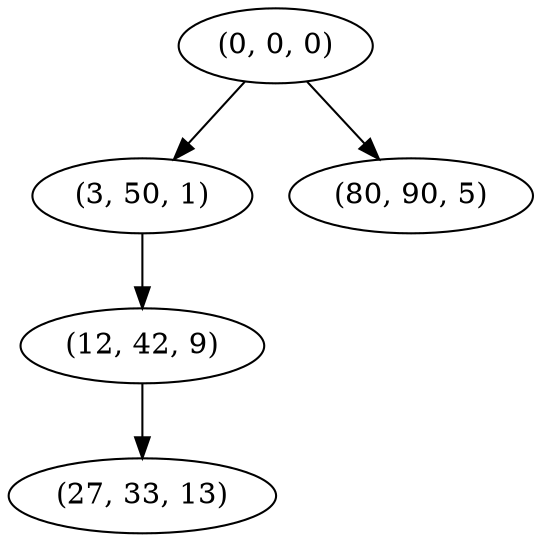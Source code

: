 digraph tree {
    "(0, 0, 0)";
    "(3, 50, 1)";
    "(12, 42, 9)";
    "(27, 33, 13)";
    "(80, 90, 5)";
    "(0, 0, 0)" -> "(3, 50, 1)";
    "(0, 0, 0)" -> "(80, 90, 5)";
    "(3, 50, 1)" -> "(12, 42, 9)";
    "(12, 42, 9)" -> "(27, 33, 13)";
}
